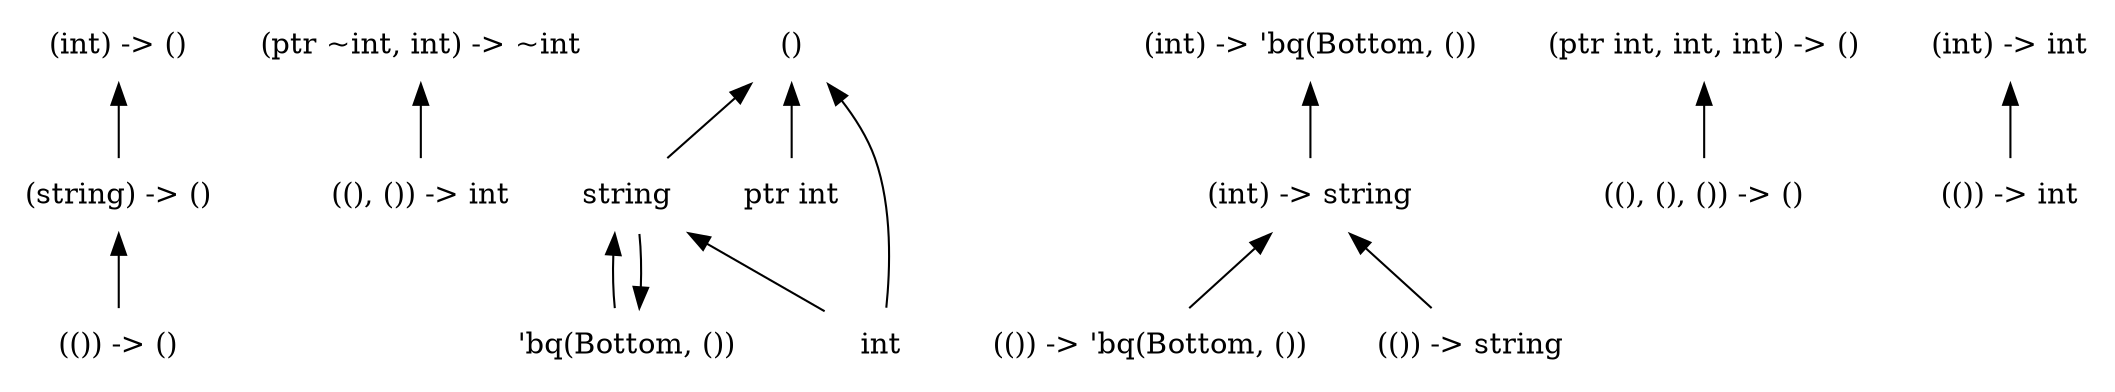 digraph order {
  graph [
    size = "30,10"
    ];
  node [
    shape = none
    ];
  edge [
    dir = back
    ];
  "(string) -> ()"
  "(()) -> ()"
  "(ptr ~int, int) -> ~int"
  "string"
  "(()) -> 'bq(Bottom, ())"
  "'bq(Bottom, ())"
  "(int) -> 'bq(Bottom, ())"
  "(ptr int, int, int) -> ()"
  "((), ()) -> int"
  "(int) -> int"
  "()"
  "ptr int"
  "((), (), ()) -> ()"
  "(()) -> string"
  "(int) -> ()"
  "(int) -> string"
  "(()) -> int"
  "int"
  "(string) -> ()" -> "(()) -> ()"
  "(ptr ~int, int) -> ~int" -> "((), ()) -> int"
  "string" -> "'bq(Bottom, ())"
  "string" -> "int"
  "'bq(Bottom, ())" -> "string"
  "(int) -> 'bq(Bottom, ())" -> "(int) -> string"
  "(ptr int, int, int) -> ()" -> "((), (), ()) -> ()"
  "(int) -> int" -> "(()) -> int"
  "()" -> "string"
  "()" -> "int"
  "()" -> "ptr int"
  "(int) -> ()" -> "(string) -> ()"
  "(int) -> string" -> "(()) -> 'bq(Bottom, ())"
  "(int) -> string" -> "(()) -> string"
}